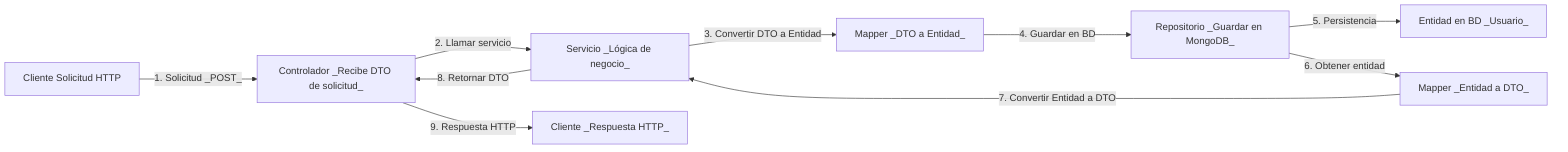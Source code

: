 graph LR
    A[Cliente Solicitud HTTP] -->|1. Solicitud _POST_| B[Controlador _Recibe DTO de solicitud_]
B -->|2. Llamar servicio| C[Servicio _Lógica de negocio_]
C -->|3. Convertir DTO a Entidad| D[Mapper _DTO a Entidad_]
D -->|4. Guardar en BD| E[Repositorio _Guardar en MongoDB_]
E -->|5. Persistencia| F[Entidad en BD _Usuario_]
E -->|6. Obtener entidad| G[Mapper _Entidad a DTO_]
G -->|7. Convertir Entidad a DTO| C
C -->|8. Retornar DTO| B
B -->|9. Respuesta HTTP| H[Cliente _Respuesta HTTP_]